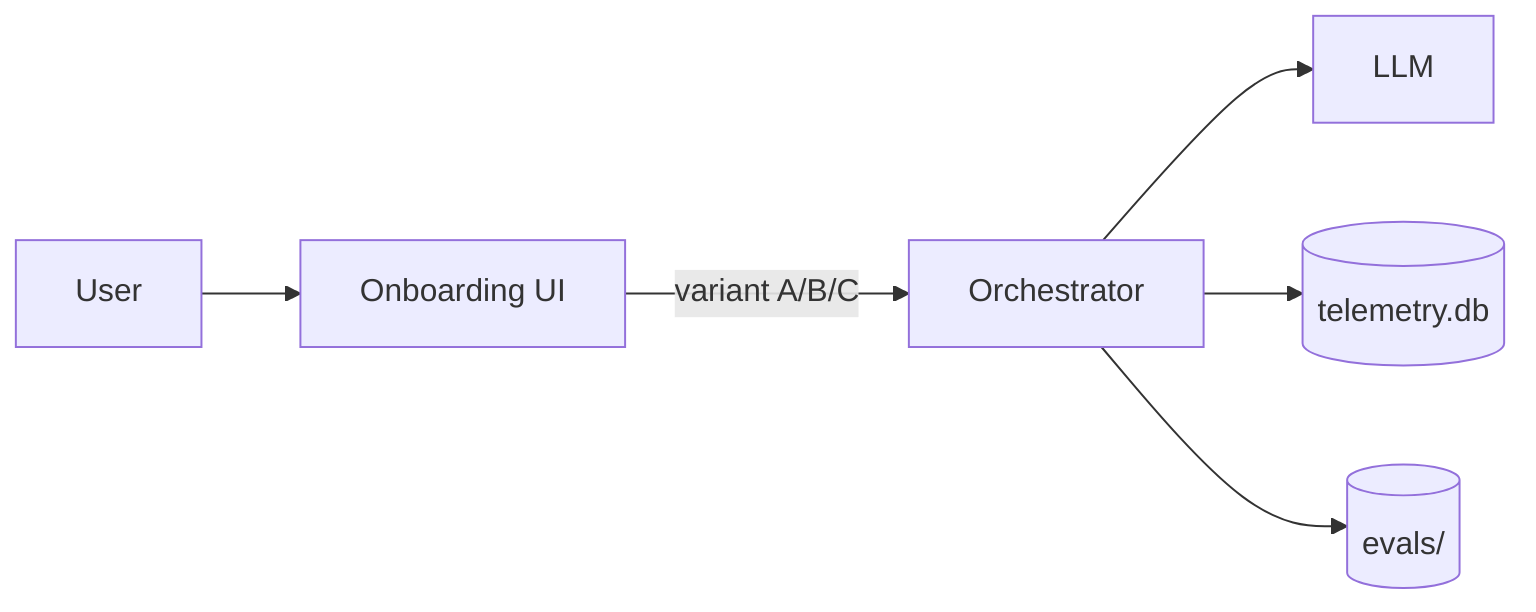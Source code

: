 flowchart LR
  U[User] --> UI[Onboarding UI]
  UI -->|variant A/B/C| Orchestrator
  Orchestrator --> LLM
  Orchestrator --> Logs[(telemetry.db)]
  Orchestrator --> Evals[(evals/)]